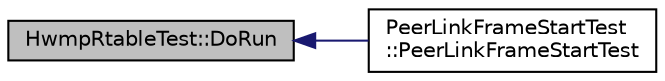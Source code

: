 digraph "HwmpRtableTest::DoRun"
{
  edge [fontname="Helvetica",fontsize="10",labelfontname="Helvetica",labelfontsize="10"];
  node [fontname="Helvetica",fontsize="10",shape=record];
  rankdir="LR";
  Node1 [label="HwmpRtableTest::DoRun",height=0.2,width=0.4,color="black", fillcolor="grey75", style="filled", fontcolor="black"];
  Node1 -> Node2 [dir="back",color="midnightblue",fontsize="10",style="solid"];
  Node2 [label="PeerLinkFrameStartTest\l::PeerLinkFrameStartTest",height=0.2,width=0.4,color="black", fillcolor="white", style="filled",URL="$db/db4/structPeerLinkFrameStartTest.html#a1f148f12c113735f421792654d067eb7"];
}
